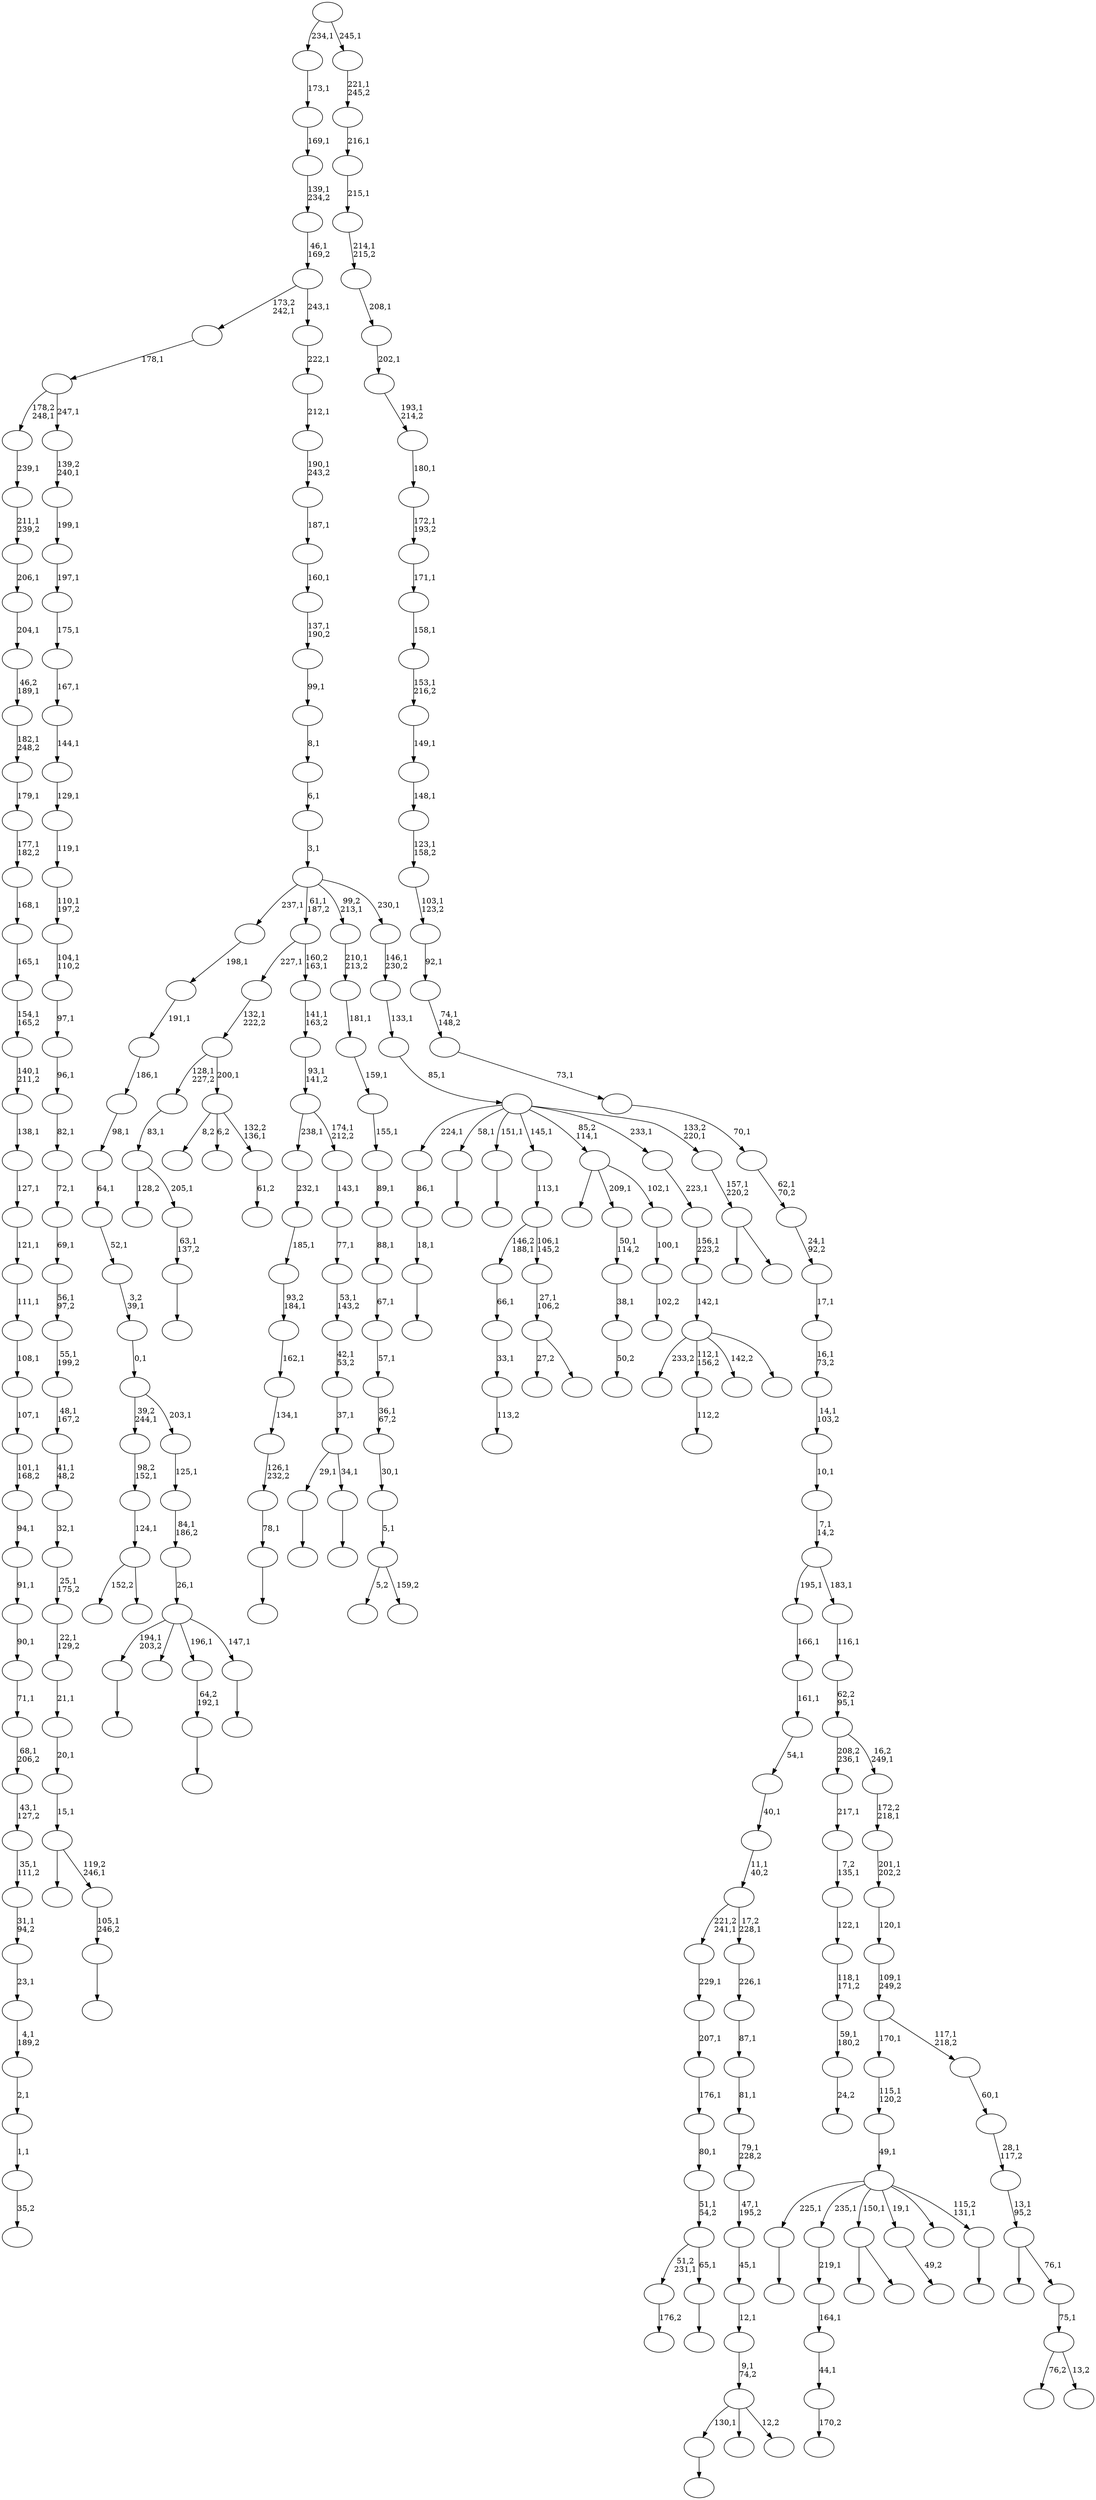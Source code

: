 digraph T {
	300 [label=""]
	299 [label=""]
	298 [label=""]
	297 [label=""]
	296 [label=""]
	295 [label=""]
	294 [label=""]
	293 [label=""]
	292 [label=""]
	291 [label=""]
	290 [label=""]
	289 [label=""]
	288 [label=""]
	287 [label=""]
	286 [label=""]
	285 [label=""]
	284 [label=""]
	283 [label=""]
	282 [label=""]
	281 [label=""]
	280 [label=""]
	279 [label=""]
	278 [label=""]
	277 [label=""]
	276 [label=""]
	275 [label=""]
	274 [label=""]
	273 [label=""]
	272 [label=""]
	271 [label=""]
	270 [label=""]
	269 [label=""]
	268 [label=""]
	267 [label=""]
	266 [label=""]
	265 [label=""]
	264 [label=""]
	263 [label=""]
	262 [label=""]
	261 [label=""]
	260 [label=""]
	259 [label=""]
	258 [label=""]
	257 [label=""]
	256 [label=""]
	255 [label=""]
	254 [label=""]
	253 [label=""]
	252 [label=""]
	251 [label=""]
	250 [label=""]
	249 [label=""]
	248 [label=""]
	247 [label=""]
	246 [label=""]
	245 [label=""]
	244 [label=""]
	243 [label=""]
	242 [label=""]
	241 [label=""]
	240 [label=""]
	239 [label=""]
	238 [label=""]
	237 [label=""]
	236 [label=""]
	235 [label=""]
	234 [label=""]
	233 [label=""]
	232 [label=""]
	231 [label=""]
	230 [label=""]
	229 [label=""]
	228 [label=""]
	227 [label=""]
	226 [label=""]
	225 [label=""]
	224 [label=""]
	223 [label=""]
	222 [label=""]
	221 [label=""]
	220 [label=""]
	219 [label=""]
	218 [label=""]
	217 [label=""]
	216 [label=""]
	215 [label=""]
	214 [label=""]
	213 [label=""]
	212 [label=""]
	211 [label=""]
	210 [label=""]
	209 [label=""]
	208 [label=""]
	207 [label=""]
	206 [label=""]
	205 [label=""]
	204 [label=""]
	203 [label=""]
	202 [label=""]
	201 [label=""]
	200 [label=""]
	199 [label=""]
	198 [label=""]
	197 [label=""]
	196 [label=""]
	195 [label=""]
	194 [label=""]
	193 [label=""]
	192 [label=""]
	191 [label=""]
	190 [label=""]
	189 [label=""]
	188 [label=""]
	187 [label=""]
	186 [label=""]
	185 [label=""]
	184 [label=""]
	183 [label=""]
	182 [label=""]
	181 [label=""]
	180 [label=""]
	179 [label=""]
	178 [label=""]
	177 [label=""]
	176 [label=""]
	175 [label=""]
	174 [label=""]
	173 [label=""]
	172 [label=""]
	171 [label=""]
	170 [label=""]
	169 [label=""]
	168 [label=""]
	167 [label=""]
	166 [label=""]
	165 [label=""]
	164 [label=""]
	163 [label=""]
	162 [label=""]
	161 [label=""]
	160 [label=""]
	159 [label=""]
	158 [label=""]
	157 [label=""]
	156 [label=""]
	155 [label=""]
	154 [label=""]
	153 [label=""]
	152 [label=""]
	151 [label=""]
	150 [label=""]
	149 [label=""]
	148 [label=""]
	147 [label=""]
	146 [label=""]
	145 [label=""]
	144 [label=""]
	143 [label=""]
	142 [label=""]
	141 [label=""]
	140 [label=""]
	139 [label=""]
	138 [label=""]
	137 [label=""]
	136 [label=""]
	135 [label=""]
	134 [label=""]
	133 [label=""]
	132 [label=""]
	131 [label=""]
	130 [label=""]
	129 [label=""]
	128 [label=""]
	127 [label=""]
	126 [label=""]
	125 [label=""]
	124 [label=""]
	123 [label=""]
	122 [label=""]
	121 [label=""]
	120 [label=""]
	119 [label=""]
	118 [label=""]
	117 [label=""]
	116 [label=""]
	115 [label=""]
	114 [label=""]
	113 [label=""]
	112 [label=""]
	111 [label=""]
	110 [label=""]
	109 [label=""]
	108 [label=""]
	107 [label=""]
	106 [label=""]
	105 [label=""]
	104 [label=""]
	103 [label=""]
	102 [label=""]
	101 [label=""]
	100 [label=""]
	99 [label=""]
	98 [label=""]
	97 [label=""]
	96 [label=""]
	95 [label=""]
	94 [label=""]
	93 [label=""]
	92 [label=""]
	91 [label=""]
	90 [label=""]
	89 [label=""]
	88 [label=""]
	87 [label=""]
	86 [label=""]
	85 [label=""]
	84 [label=""]
	83 [label=""]
	82 [label=""]
	81 [label=""]
	80 [label=""]
	79 [label=""]
	78 [label=""]
	77 [label=""]
	76 [label=""]
	75 [label=""]
	74 [label=""]
	73 [label=""]
	72 [label=""]
	71 [label=""]
	70 [label=""]
	69 [label=""]
	68 [label=""]
	67 [label=""]
	66 [label=""]
	65 [label=""]
	64 [label=""]
	63 [label=""]
	62 [label=""]
	61 [label=""]
	60 [label=""]
	59 [label=""]
	58 [label=""]
	57 [label=""]
	56 [label=""]
	55 [label=""]
	54 [label=""]
	53 [label=""]
	52 [label=""]
	51 [label=""]
	50 [label=""]
	49 [label=""]
	48 [label=""]
	47 [label=""]
	46 [label=""]
	45 [label=""]
	44 [label=""]
	43 [label=""]
	42 [label=""]
	41 [label=""]
	40 [label=""]
	39 [label=""]
	38 [label=""]
	37 [label=""]
	36 [label=""]
	35 [label=""]
	34 [label=""]
	33 [label=""]
	32 [label=""]
	31 [label=""]
	30 [label=""]
	29 [label=""]
	28 [label=""]
	27 [label=""]
	26 [label=""]
	25 [label=""]
	24 [label=""]
	23 [label=""]
	22 [label=""]
	21 [label=""]
	20 [label=""]
	19 [label=""]
	18 [label=""]
	17 [label=""]
	16 [label=""]
	15 [label=""]
	14 [label=""]
	13 [label=""]
	12 [label=""]
	11 [label=""]
	10 [label=""]
	9 [label=""]
	8 [label=""]
	7 [label=""]
	6 [label=""]
	5 [label=""]
	4 [label=""]
	3 [label=""]
	2 [label=""]
	1 [label=""]
	0 [label=""]
	296 -> 297 [label=""]
	294 -> 295 [label=""]
	292 -> 293 [label="35,2"]
	291 -> 292 [label="1,1"]
	290 -> 291 [label="2,1"]
	289 -> 290 [label="4,1\n189,2"]
	288 -> 289 [label="23,1"]
	287 -> 288 [label="31,1\n94,2"]
	286 -> 287 [label="35,1\n111,2"]
	285 -> 286 [label="43,1\n127,2"]
	284 -> 285 [label="68,1\n206,2"]
	283 -> 284 [label="71,1"]
	282 -> 283 [label="90,1"]
	281 -> 282 [label="91,1"]
	280 -> 281 [label="94,1"]
	279 -> 280 [label="101,1\n168,2"]
	278 -> 279 [label="107,1"]
	277 -> 278 [label="108,1"]
	276 -> 277 [label="111,1"]
	275 -> 276 [label="121,1"]
	274 -> 275 [label="127,1"]
	273 -> 274 [label="138,1"]
	272 -> 273 [label="140,1\n211,2"]
	271 -> 272 [label="154,1\n165,2"]
	270 -> 271 [label="165,1"]
	269 -> 270 [label="168,1"]
	268 -> 269 [label="177,1\n182,2"]
	267 -> 268 [label="179,1"]
	266 -> 267 [label="182,1\n248,2"]
	265 -> 266 [label="46,2\n189,1"]
	264 -> 265 [label="204,1"]
	263 -> 264 [label="206,1"]
	262 -> 263 [label="211,1\n239,2"]
	261 -> 262 [label="239,1"]
	257 -> 258 [label="176,2"]
	255 -> 256 [label=""]
	254 -> 255 [label="78,1"]
	253 -> 254 [label="126,1\n232,2"]
	252 -> 253 [label="134,1"]
	251 -> 252 [label="162,1"]
	250 -> 251 [label="93,2\n184,1"]
	249 -> 250 [label="185,1"]
	248 -> 249 [label="232,1"]
	245 -> 246 [label=""]
	244 -> 245 [label="18,1"]
	243 -> 244 [label="86,1"]
	240 -> 241 [label=""]
	237 -> 238 [label="113,2"]
	236 -> 237 [label="33,1"]
	235 -> 236 [label="66,1"]
	233 -> 234 [label=""]
	230 -> 231 [label=""]
	229 -> 230 [label="63,1\n137,2"]
	228 -> 299 [label="128,2"]
	228 -> 229 [label="205,1"]
	227 -> 228 [label="83,1"]
	223 -> 224 [label="61,2"]
	222 -> 300 [label="8,2"]
	222 -> 239 [label="6,2"]
	222 -> 223 [label="132,2\n136,1"]
	221 -> 227 [label="128,1\n227,2"]
	221 -> 222 [label="200,1"]
	220 -> 221 [label="132,1\n222,2"]
	218 -> 219 [label=""]
	217 -> 257 [label="51,2\n231,1"]
	217 -> 218 [label="65,1"]
	216 -> 217 [label="51,1\n54,2"]
	215 -> 216 [label="80,1"]
	214 -> 215 [label="176,1"]
	213 -> 214 [label="207,1"]
	212 -> 213 [label="229,1"]
	210 -> 211 [label=""]
	208 -> 209 [label="112,2"]
	206 -> 207 [label="170,2"]
	205 -> 206 [label="44,1"]
	204 -> 205 [label="164,1"]
	203 -> 204 [label="219,1"]
	200 -> 201 [label=""]
	199 -> 200 [label="64,2\n192,1"]
	197 -> 198 [label="24,2"]
	196 -> 197 [label="59,1\n180,2"]
	195 -> 196 [label="118,1\n171,2"]
	194 -> 195 [label="122,1"]
	193 -> 194 [label="7,2\n135,1"]
	192 -> 193 [label="217,1"]
	188 -> 189 [label=""]
	186 -> 225 [label="152,2"]
	186 -> 187 [label=""]
	185 -> 186 [label="124,1"]
	184 -> 185 [label="98,2\n152,1"]
	182 -> 183 [label="50,2"]
	181 -> 182 [label="38,1"]
	180 -> 181 [label="50,1\n114,2"]
	178 -> 179 [label=""]
	177 -> 233 [label="194,1\n203,2"]
	177 -> 232 [label=""]
	177 -> 199 [label="196,1"]
	177 -> 178 [label="147,1"]
	176 -> 177 [label="26,1"]
	175 -> 176 [label="84,1\n186,2"]
	174 -> 175 [label="125,1"]
	173 -> 184 [label="39,2\n244,1"]
	173 -> 174 [label="203,1"]
	172 -> 173 [label="0,1"]
	171 -> 172 [label="3,2\n39,1"]
	170 -> 171 [label="52,1"]
	169 -> 170 [label="64,1"]
	168 -> 169 [label="98,1"]
	167 -> 168 [label="186,1"]
	166 -> 167 [label="191,1"]
	165 -> 166 [label="198,1"]
	163 -> 226 [label="27,2"]
	163 -> 164 [label=""]
	162 -> 163 [label="27,1\n106,2"]
	161 -> 235 [label="146,2\n188,1"]
	161 -> 162 [label="106,1\n145,2"]
	160 -> 161 [label="113,1"]
	158 -> 296 [label="130,1"]
	158 -> 260 [label=""]
	158 -> 159 [label="12,2"]
	157 -> 158 [label="9,1\n74,2"]
	156 -> 157 [label="12,1"]
	155 -> 156 [label="45,1"]
	154 -> 155 [label="47,1\n195,2"]
	153 -> 154 [label="79,1\n228,2"]
	152 -> 153 [label="81,1"]
	151 -> 152 [label="87,1"]
	150 -> 151 [label="226,1"]
	149 -> 212 [label="221,2\n241,1"]
	149 -> 150 [label="17,2\n228,1"]
	148 -> 149 [label="11,1\n40,2"]
	147 -> 148 [label="40,1"]
	146 -> 147 [label="54,1"]
	145 -> 146 [label="161,1"]
	144 -> 145 [label="166,1"]
	142 -> 143 [label=""]
	141 -> 142 [label="105,1\n246,2"]
	140 -> 191 [label=""]
	140 -> 141 [label="119,2\n246,1"]
	139 -> 140 [label="15,1"]
	138 -> 139 [label="20,1"]
	137 -> 138 [label="21,1"]
	136 -> 137 [label="22,1\n129,2"]
	135 -> 136 [label="25,1\n175,2"]
	134 -> 135 [label="32,1"]
	133 -> 134 [label="41,1\n48,2"]
	132 -> 133 [label="48,1\n167,2"]
	131 -> 132 [label="55,1\n199,2"]
	130 -> 131 [label="56,1\n97,2"]
	129 -> 130 [label="69,1"]
	128 -> 129 [label="72,1"]
	127 -> 128 [label="82,1"]
	126 -> 127 [label="96,1"]
	125 -> 126 [label="97,1"]
	124 -> 125 [label="104,1\n110,2"]
	123 -> 124 [label="110,1\n197,2"]
	122 -> 123 [label="119,1"]
	121 -> 122 [label="129,1"]
	120 -> 121 [label="144,1"]
	119 -> 120 [label="167,1"]
	118 -> 119 [label="175,1"]
	117 -> 118 [label="197,1"]
	116 -> 117 [label="199,1"]
	115 -> 116 [label="139,2\n240,1"]
	114 -> 261 [label="178,2\n248,1"]
	114 -> 115 [label="247,1"]
	113 -> 114 [label="178,1"]
	111 -> 112 [label=""]
	110 -> 188 [label="29,1"]
	110 -> 111 [label="34,1"]
	109 -> 110 [label="37,1"]
	108 -> 109 [label="42,1\n53,2"]
	107 -> 108 [label="53,1\n143,2"]
	106 -> 107 [label="77,1"]
	105 -> 106 [label="143,1"]
	104 -> 248 [label="238,1"]
	104 -> 105 [label="174,1\n212,2"]
	103 -> 104 [label="93,1\n141,2"]
	102 -> 103 [label="141,1\n163,2"]
	101 -> 220 [label="227,1"]
	101 -> 102 [label="160,2\n163,1"]
	99 -> 202 [label=""]
	99 -> 100 [label=""]
	97 -> 98 [label="49,2"]
	95 -> 96 [label="102,2"]
	94 -> 95 [label="100,1"]
	93 -> 247 [label=""]
	93 -> 180 [label="209,1"]
	93 -> 94 [label="102,1"]
	89 -> 190 [label="5,2"]
	89 -> 90 [label="159,2"]
	88 -> 89 [label="5,1"]
	87 -> 88 [label="30,1"]
	86 -> 87 [label="36,1\n67,2"]
	85 -> 86 [label="57,1"]
	84 -> 85 [label="67,1"]
	83 -> 84 [label="88,1"]
	82 -> 83 [label="89,1"]
	81 -> 82 [label="155,1"]
	80 -> 81 [label="159,1"]
	79 -> 80 [label="181,1"]
	78 -> 79 [label="210,1\n213,2"]
	75 -> 298 [label="233,2"]
	75 -> 208 [label="112,1\n156,2"]
	75 -> 92 [label="142,2"]
	75 -> 76 [label=""]
	74 -> 75 [label="142,1"]
	73 -> 74 [label="156,1\n223,2"]
	72 -> 73 [label="223,1"]
	70 -> 71 [label=""]
	69 -> 294 [label="225,1"]
	69 -> 203 [label="235,1"]
	69 -> 99 [label="150,1"]
	69 -> 97 [label="19,1"]
	69 -> 77 [label=""]
	69 -> 70 [label="115,2\n131,1"]
	68 -> 69 [label="49,1"]
	67 -> 68 [label="115,1\n120,2"]
	65 -> 242 [label=""]
	65 -> 66 [label=""]
	64 -> 65 [label="157,1\n220,2"]
	63 -> 243 [label="224,1"]
	63 -> 240 [label="58,1"]
	63 -> 210 [label="151,1"]
	63 -> 160 [label="145,1"]
	63 -> 93 [label="85,2\n114,1"]
	63 -> 72 [label="233,1"]
	63 -> 64 [label="133,2\n220,1"]
	62 -> 63 [label="85,1"]
	61 -> 62 [label="133,1"]
	60 -> 61 [label="146,1\n230,2"]
	59 -> 165 [label="237,1"]
	59 -> 101 [label="61,1\n187,2"]
	59 -> 78 [label="99,2\n213,1"]
	59 -> 60 [label="230,1"]
	58 -> 59 [label="3,1"]
	57 -> 58 [label="6,1"]
	56 -> 57 [label="8,1"]
	55 -> 56 [label="99,1"]
	54 -> 55 [label="137,1\n190,2"]
	53 -> 54 [label="160,1"]
	52 -> 53 [label="187,1"]
	51 -> 52 [label="190,1\n243,2"]
	50 -> 51 [label="212,1"]
	49 -> 50 [label="222,1"]
	48 -> 113 [label="173,2\n242,1"]
	48 -> 49 [label="243,1"]
	47 -> 48 [label="46,1\n169,2"]
	46 -> 47 [label="139,1\n234,2"]
	45 -> 46 [label="169,1"]
	44 -> 45 [label="173,1"]
	42 -> 259 [label="76,2"]
	42 -> 43 [label="13,2"]
	41 -> 42 [label="75,1"]
	40 -> 91 [label=""]
	40 -> 41 [label="76,1"]
	39 -> 40 [label="13,1\n95,2"]
	38 -> 39 [label="28,1\n117,2"]
	37 -> 38 [label="60,1"]
	36 -> 67 [label="170,1"]
	36 -> 37 [label="117,1\n218,2"]
	35 -> 36 [label="109,1\n249,2"]
	34 -> 35 [label="120,1"]
	33 -> 34 [label="201,1\n202,2"]
	32 -> 33 [label="172,2\n218,1"]
	31 -> 192 [label="208,2\n236,1"]
	31 -> 32 [label="16,2\n249,1"]
	30 -> 31 [label="62,2\n95,1"]
	29 -> 30 [label="116,1"]
	28 -> 144 [label="195,1"]
	28 -> 29 [label="183,1"]
	27 -> 28 [label="7,1\n14,2"]
	26 -> 27 [label="10,1"]
	25 -> 26 [label="14,1\n103,2"]
	24 -> 25 [label="16,1\n73,2"]
	23 -> 24 [label="17,1"]
	22 -> 23 [label="24,1\n92,2"]
	21 -> 22 [label="62,1\n70,2"]
	20 -> 21 [label="70,1"]
	19 -> 20 [label="73,1"]
	18 -> 19 [label="74,1\n148,2"]
	17 -> 18 [label="92,1"]
	16 -> 17 [label="103,1\n123,2"]
	15 -> 16 [label="123,1\n158,2"]
	14 -> 15 [label="148,1"]
	13 -> 14 [label="149,1"]
	12 -> 13 [label="153,1\n216,2"]
	11 -> 12 [label="158,1"]
	10 -> 11 [label="171,1"]
	9 -> 10 [label="172,1\n193,2"]
	8 -> 9 [label="180,1"]
	7 -> 8 [label="193,1\n214,2"]
	6 -> 7 [label="202,1"]
	5 -> 6 [label="208,1"]
	4 -> 5 [label="214,1\n215,2"]
	3 -> 4 [label="215,1"]
	2 -> 3 [label="216,1"]
	1 -> 2 [label="221,1\n245,2"]
	0 -> 44 [label="234,1"]
	0 -> 1 [label="245,1"]
}
